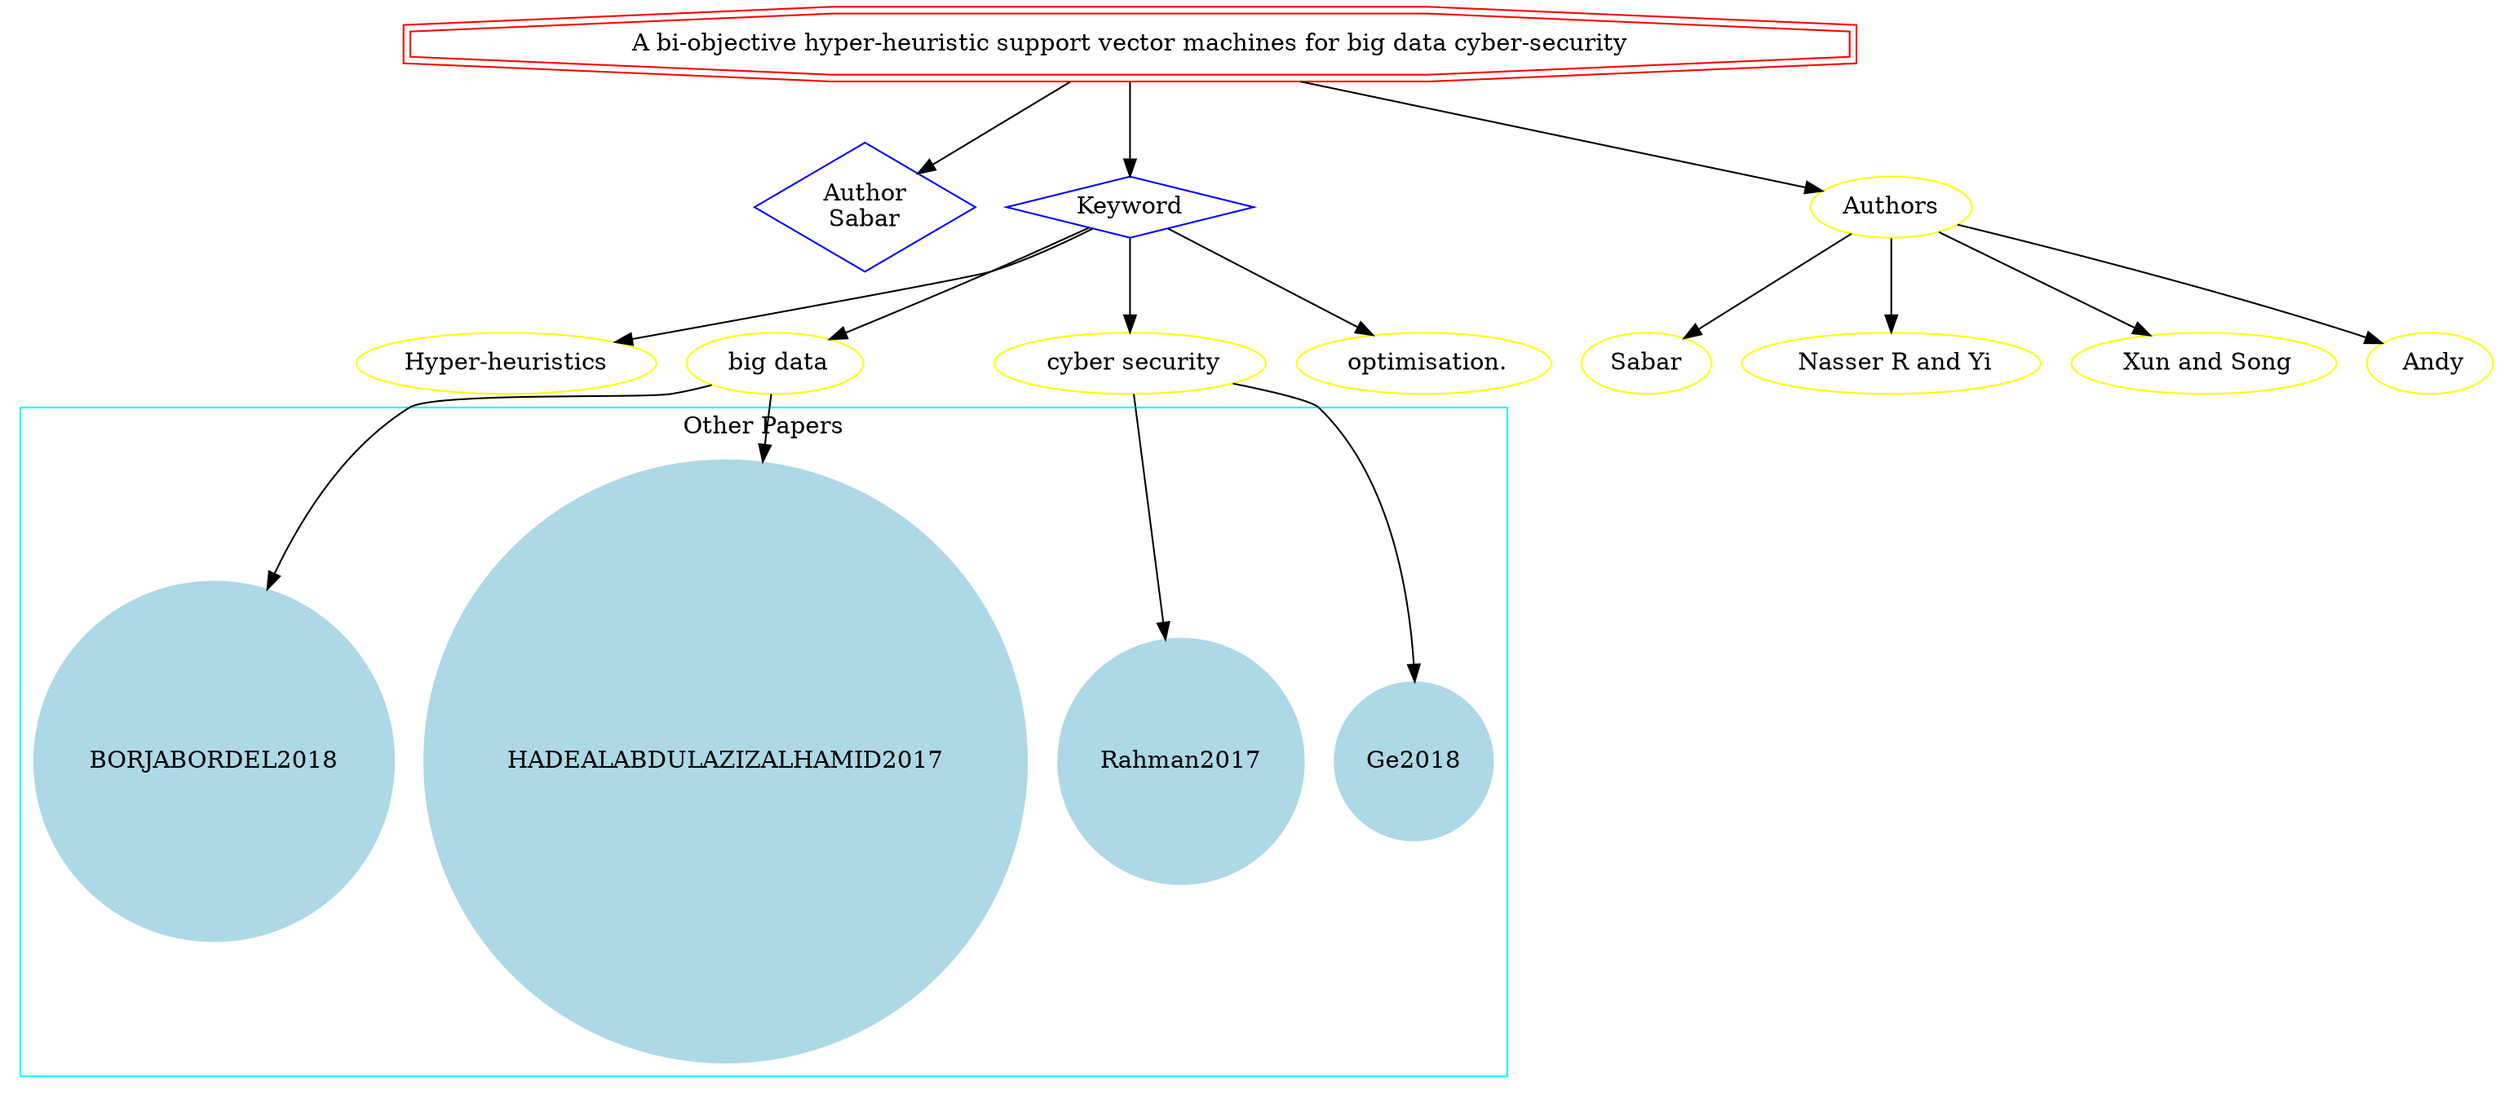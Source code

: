 strict digraph mind_map55 {
	node [color=red shape=doubleoctagon]
	"A bi-objective hyper-heuristic support vector machines for big data cyber-security"
	node [color=blue shape=diamond]
	"Author
Sabar"
	Keyword
	"A bi-objective hyper-heuristic support vector machines for big data cyber-security" -> "Author
Sabar"
	"A bi-objective hyper-heuristic support vector machines for big data cyber-security" -> Keyword
	node [color=yellow shape=ellipse]
	"Hyper-heuristics"
	Keyword -> "Hyper-heuristics"
	" big data"
	Keyword -> " big data"
	" cyber security"
	Keyword -> " cyber security"
	" optimisation."
	Keyword -> " optimisation."
	subgraph cluster_0 {
		node [style=filled]
		node [color=lightblue shape=circle]
		label="Other Papers"
		color=cyan
		HADEALABDULAZIZALHAMID2017
		BORJABORDEL2018
		Ge2018
		Rahman2017
	}
	" big data" -> HADEALABDULAZIZALHAMID2017
	" big data" -> BORJABORDEL2018
	" cyber security" -> Ge2018
	" cyber security" -> Rahman2017
	"A bi-objective hyper-heuristic support vector machines for big data cyber-security" -> Authors
	Authors -> Sabar
	Authors -> " Nasser R and Yi"
	Authors -> " Xun and Song"
	Authors -> " Andy"
}

